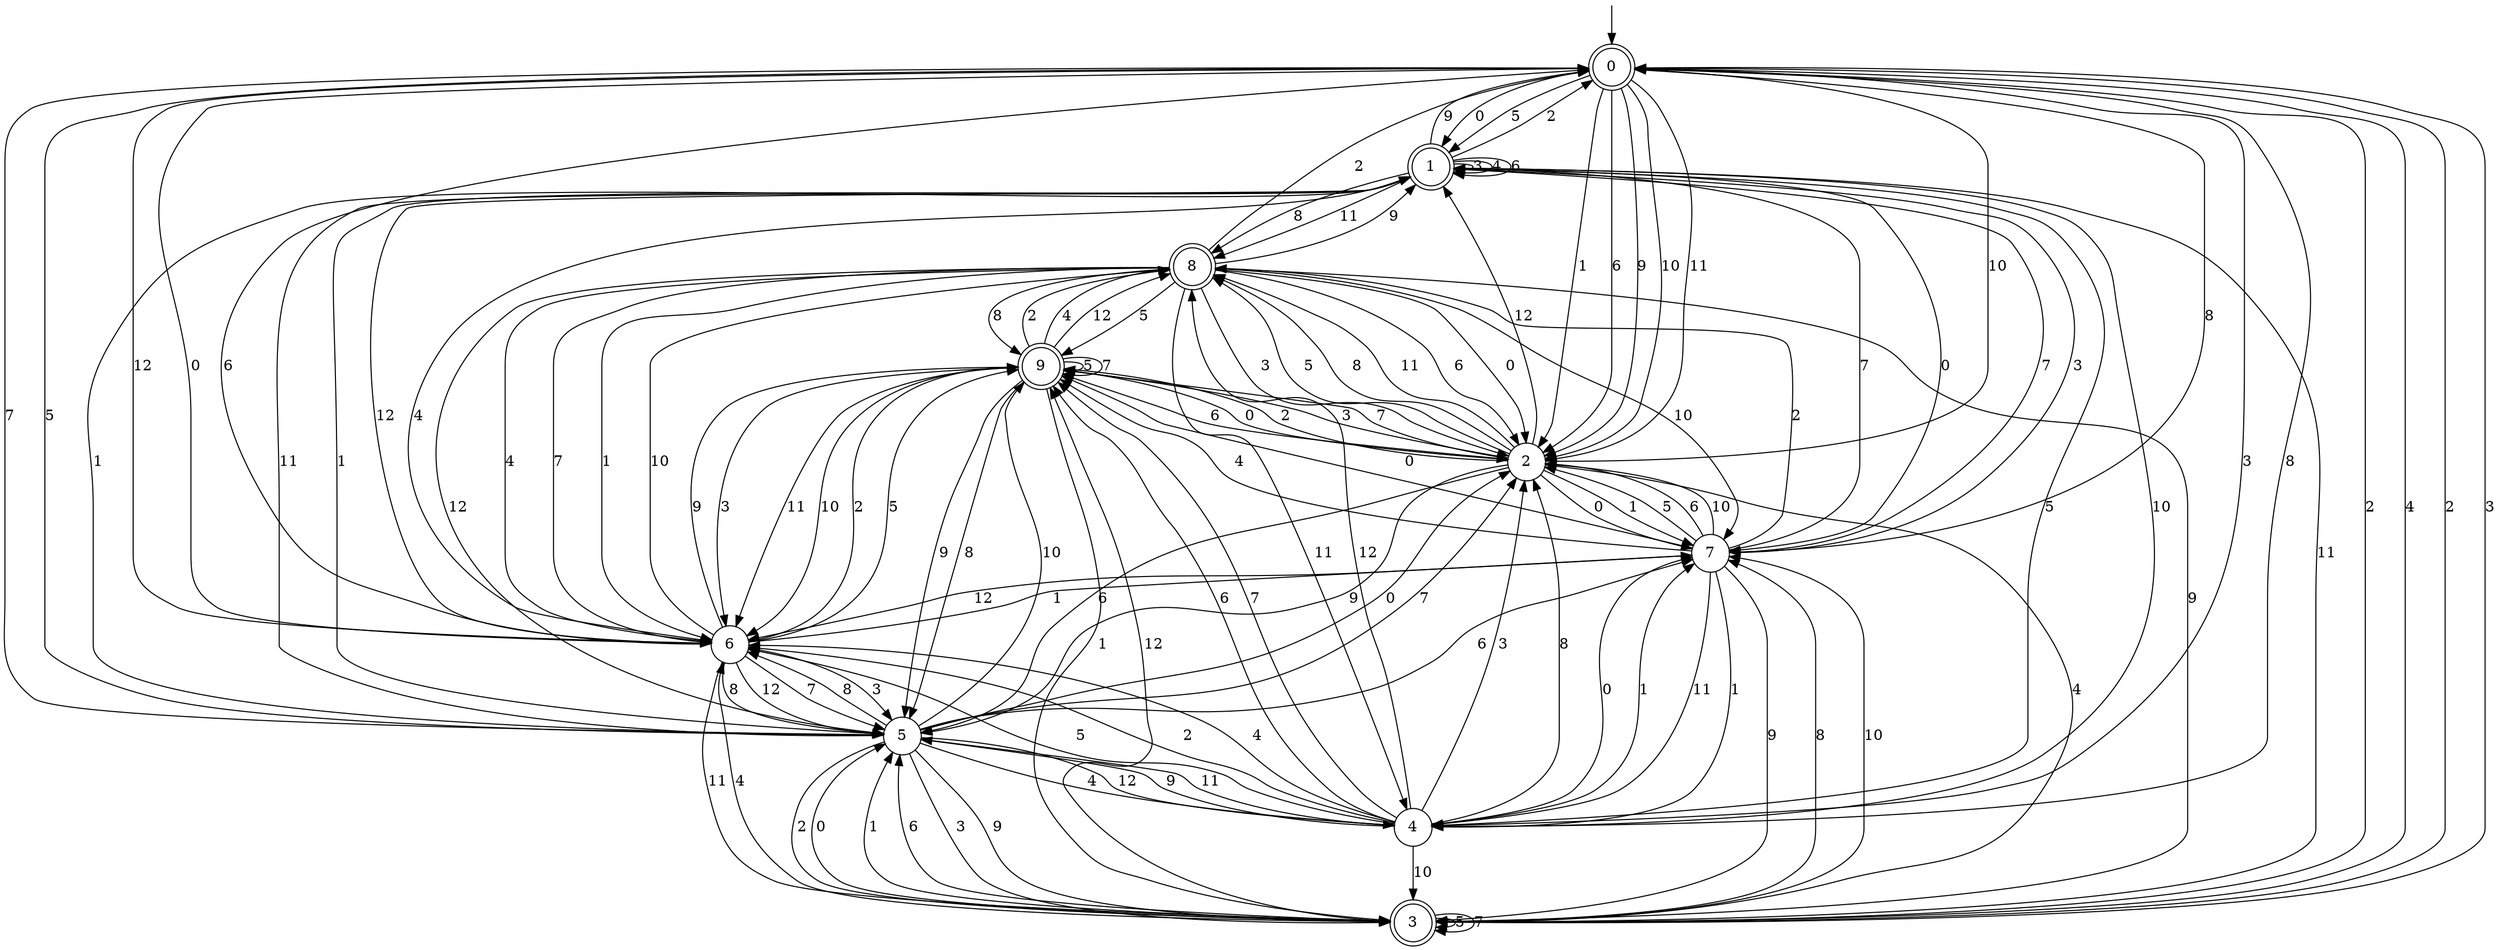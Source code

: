 digraph g {

	s0 [shape="doublecircle" label="0"];
	s1 [shape="doublecircle" label="1"];
	s2 [shape="circle" label="2"];
	s3 [shape="doublecircle" label="3"];
	s4 [shape="circle" label="4"];
	s5 [shape="circle" label="5"];
	s6 [shape="circle" label="6"];
	s7 [shape="circle" label="7"];
	s8 [shape="doublecircle" label="8"];
	s9 [shape="doublecircle" label="9"];
	s0 -> s1 [label="0"];
	s0 -> s2 [label="1"];
	s0 -> s3 [label="2"];
	s0 -> s4 [label="3"];
	s0 -> s3 [label="4"];
	s0 -> s1 [label="5"];
	s0 -> s2 [label="6"];
	s0 -> s5 [label="7"];
	s0 -> s4 [label="8"];
	s0 -> s2 [label="9"];
	s0 -> s2 [label="10"];
	s0 -> s2 [label="11"];
	s0 -> s6 [label="12"];
	s1 -> s7 [label="0"];
	s1 -> s5 [label="1"];
	s1 -> s0 [label="2"];
	s1 -> s1 [label="3"];
	s1 -> s1 [label="4"];
	s1 -> s4 [label="5"];
	s1 -> s1 [label="6"];
	s1 -> s7 [label="7"];
	s1 -> s8 [label="8"];
	s1 -> s0 [label="9"];
	s1 -> s4 [label="10"];
	s1 -> s8 [label="11"];
	s1 -> s6 [label="12"];
	s2 -> s7 [label="0"];
	s2 -> s7 [label="1"];
	s2 -> s9 [label="2"];
	s2 -> s9 [label="3"];
	s2 -> s3 [label="4"];
	s2 -> s8 [label="5"];
	s2 -> s5 [label="6"];
	s2 -> s9 [label="7"];
	s2 -> s8 [label="8"];
	s2 -> s5 [label="9"];
	s2 -> s0 [label="10"];
	s2 -> s8 [label="11"];
	s2 -> s1 [label="12"];
	s3 -> s5 [label="0"];
	s3 -> s5 [label="1"];
	s3 -> s0 [label="2"];
	s3 -> s0 [label="3"];
	s3 -> s6 [label="4"];
	s3 -> s3 [label="5"];
	s3 -> s5 [label="6"];
	s3 -> s3 [label="7"];
	s3 -> s7 [label="8"];
	s3 -> s8 [label="9"];
	s3 -> s7 [label="10"];
	s3 -> s1 [label="11"];
	s3 -> s9 [label="12"];
	s4 -> s7 [label="0"];
	s4 -> s7 [label="1"];
	s4 -> s6 [label="2"];
	s4 -> s2 [label="3"];
	s4 -> s6 [label="4"];
	s4 -> s6 [label="5"];
	s4 -> s9 [label="6"];
	s4 -> s9 [label="7"];
	s4 -> s2 [label="8"];
	s4 -> s5 [label="9"];
	s4 -> s3 [label="10"];
	s4 -> s5 [label="11"];
	s4 -> s8 [label="12"];
	s5 -> s2 [label="0"];
	s5 -> s1 [label="1"];
	s5 -> s3 [label="2"];
	s5 -> s3 [label="3"];
	s5 -> s4 [label="4"];
	s5 -> s0 [label="5"];
	s5 -> s7 [label="6"];
	s5 -> s2 [label="7"];
	s5 -> s6 [label="8"];
	s5 -> s3 [label="9"];
	s5 -> s9 [label="10"];
	s5 -> s1 [label="11"];
	s5 -> s4 [label="12"];
	s6 -> s0 [label="0"];
	s6 -> s7 [label="1"];
	s6 -> s9 [label="2"];
	s6 -> s5 [label="3"];
	s6 -> s1 [label="4"];
	s6 -> s9 [label="5"];
	s6 -> s0 [label="6"];
	s6 -> s5 [label="7"];
	s6 -> s5 [label="8"];
	s6 -> s9 [label="9"];
	s6 -> s8 [label="10"];
	s6 -> s3 [label="11"];
	s6 -> s5 [label="12"];
	s7 -> s9 [label="0"];
	s7 -> s4 [label="1"];
	s7 -> s8 [label="2"];
	s7 -> s1 [label="3"];
	s7 -> s9 [label="4"];
	s7 -> s2 [label="5"];
	s7 -> s2 [label="6"];
	s7 -> s1 [label="7"];
	s7 -> s0 [label="8"];
	s7 -> s3 [label="9"];
	s7 -> s2 [label="10"];
	s7 -> s4 [label="11"];
	s7 -> s6 [label="12"];
	s8 -> s2 [label="0"];
	s8 -> s6 [label="1"];
	s8 -> s0 [label="2"];
	s8 -> s2 [label="3"];
	s8 -> s6 [label="4"];
	s8 -> s9 [label="5"];
	s8 -> s2 [label="6"];
	s8 -> s6 [label="7"];
	s8 -> s9 [label="8"];
	s8 -> s1 [label="9"];
	s8 -> s7 [label="10"];
	s8 -> s4 [label="11"];
	s8 -> s5 [label="12"];
	s9 -> s2 [label="0"];
	s9 -> s3 [label="1"];
	s9 -> s8 [label="2"];
	s9 -> s6 [label="3"];
	s9 -> s8 [label="4"];
	s9 -> s9 [label="5"];
	s9 -> s2 [label="6"];
	s9 -> s9 [label="7"];
	s9 -> s5 [label="8"];
	s9 -> s5 [label="9"];
	s9 -> s6 [label="10"];
	s9 -> s6 [label="11"];
	s9 -> s8 [label="12"];

__start0 [label="" shape="none" width="0" height="0"];
__start0 -> s0;

}
